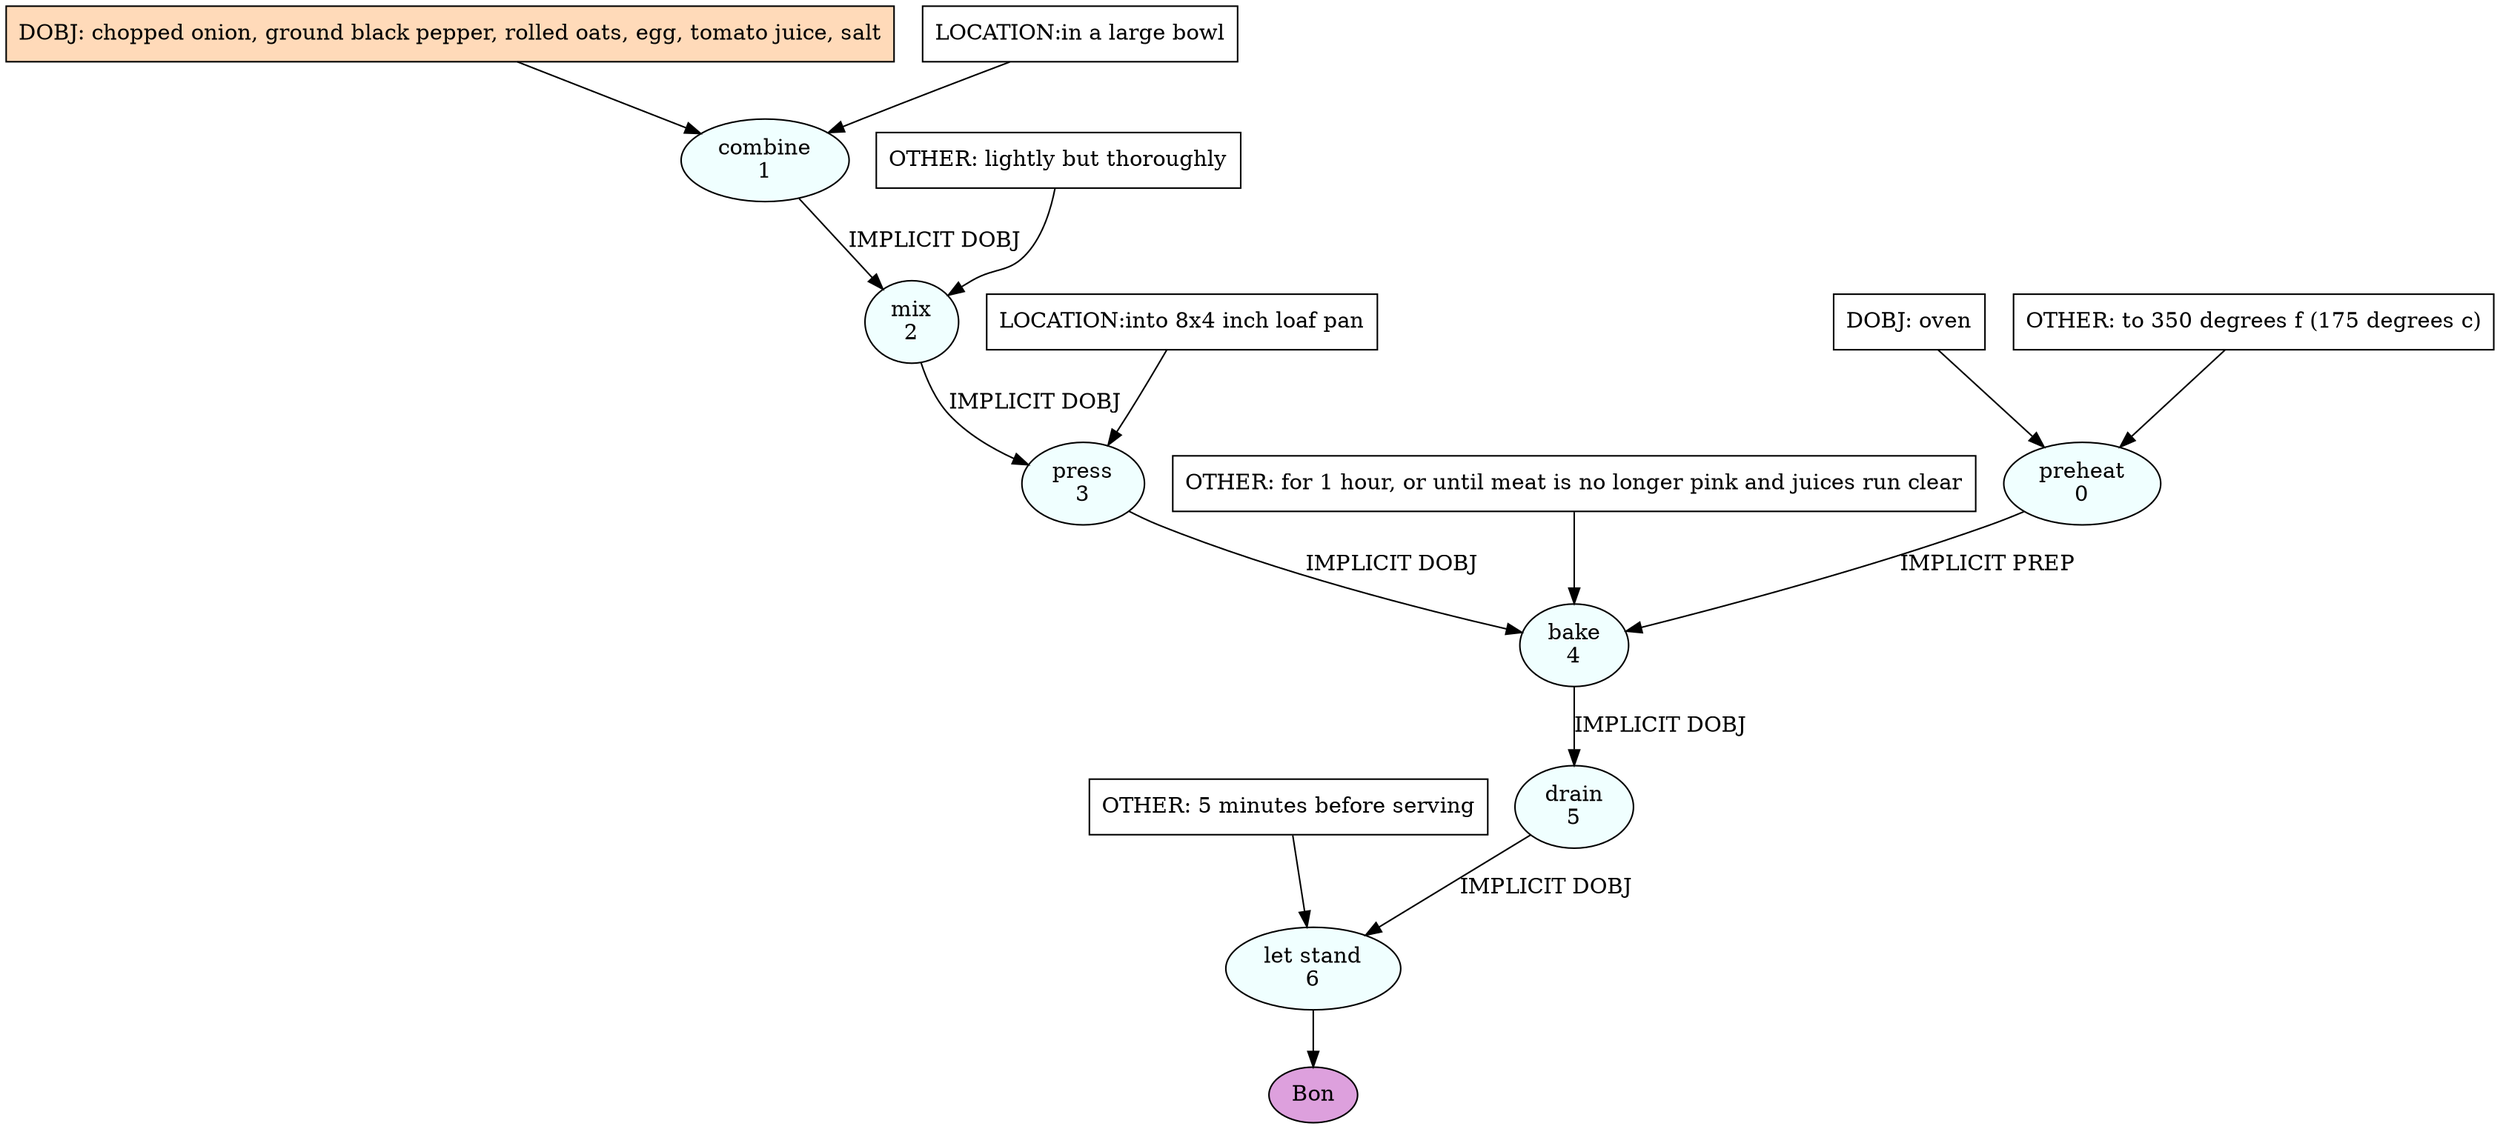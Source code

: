 digraph recipe {
E0[label="preheat
0", shape=oval, style=filled, fillcolor=azure]
E1[label="combine
1", shape=oval, style=filled, fillcolor=azure]
E2[label="mix
2", shape=oval, style=filled, fillcolor=azure]
E3[label="press
3", shape=oval, style=filled, fillcolor=azure]
E4[label="bake
4", shape=oval, style=filled, fillcolor=azure]
E5[label="drain
5", shape=oval, style=filled, fillcolor=azure]
E6[label="let stand
6", shape=oval, style=filled, fillcolor=azure]
D0[label="DOBJ: oven", shape=box, style=filled, fillcolor=white]
D0 -> E0
O0_0[label="OTHER: to 350 degrees f (175 degrees c)", shape=box, style=filled, fillcolor=white]
O0_0 -> E0
D1[label="DOBJ: chopped onion, ground black pepper, rolled oats, egg, tomato juice, salt", shape=box, style=filled, fillcolor=peachpuff]
D1 -> E1
P1_0[label="LOCATION:in a large bowl", shape=box, style=filled, fillcolor=white]
P1_0 -> E1
E1 -> E2 [label="IMPLICIT DOBJ"]
O2_0_0[label="OTHER: lightly but thoroughly", shape=box, style=filled, fillcolor=white]
O2_0_0 -> E2
E2 -> E3 [label="IMPLICIT DOBJ"]
P3_0_0[label="LOCATION:into 8x4 inch loaf pan", shape=box, style=filled, fillcolor=white]
P3_0_0 -> E3
E3 -> E4 [label="IMPLICIT DOBJ"]
E0 -> E4 [label="IMPLICIT PREP"]
O4_0_0[label="OTHER: for 1 hour, or until meat is no longer pink and juices run clear", shape=box, style=filled, fillcolor=white]
O4_0_0 -> E4
E4 -> E5 [label="IMPLICIT DOBJ"]
E5 -> E6 [label="IMPLICIT DOBJ"]
O6_0_0[label="OTHER: 5 minutes before serving", shape=box, style=filled, fillcolor=white]
O6_0_0 -> E6
EOR[label="Bon", shape=oval, style=filled, fillcolor=plum]
E6 -> EOR
}
